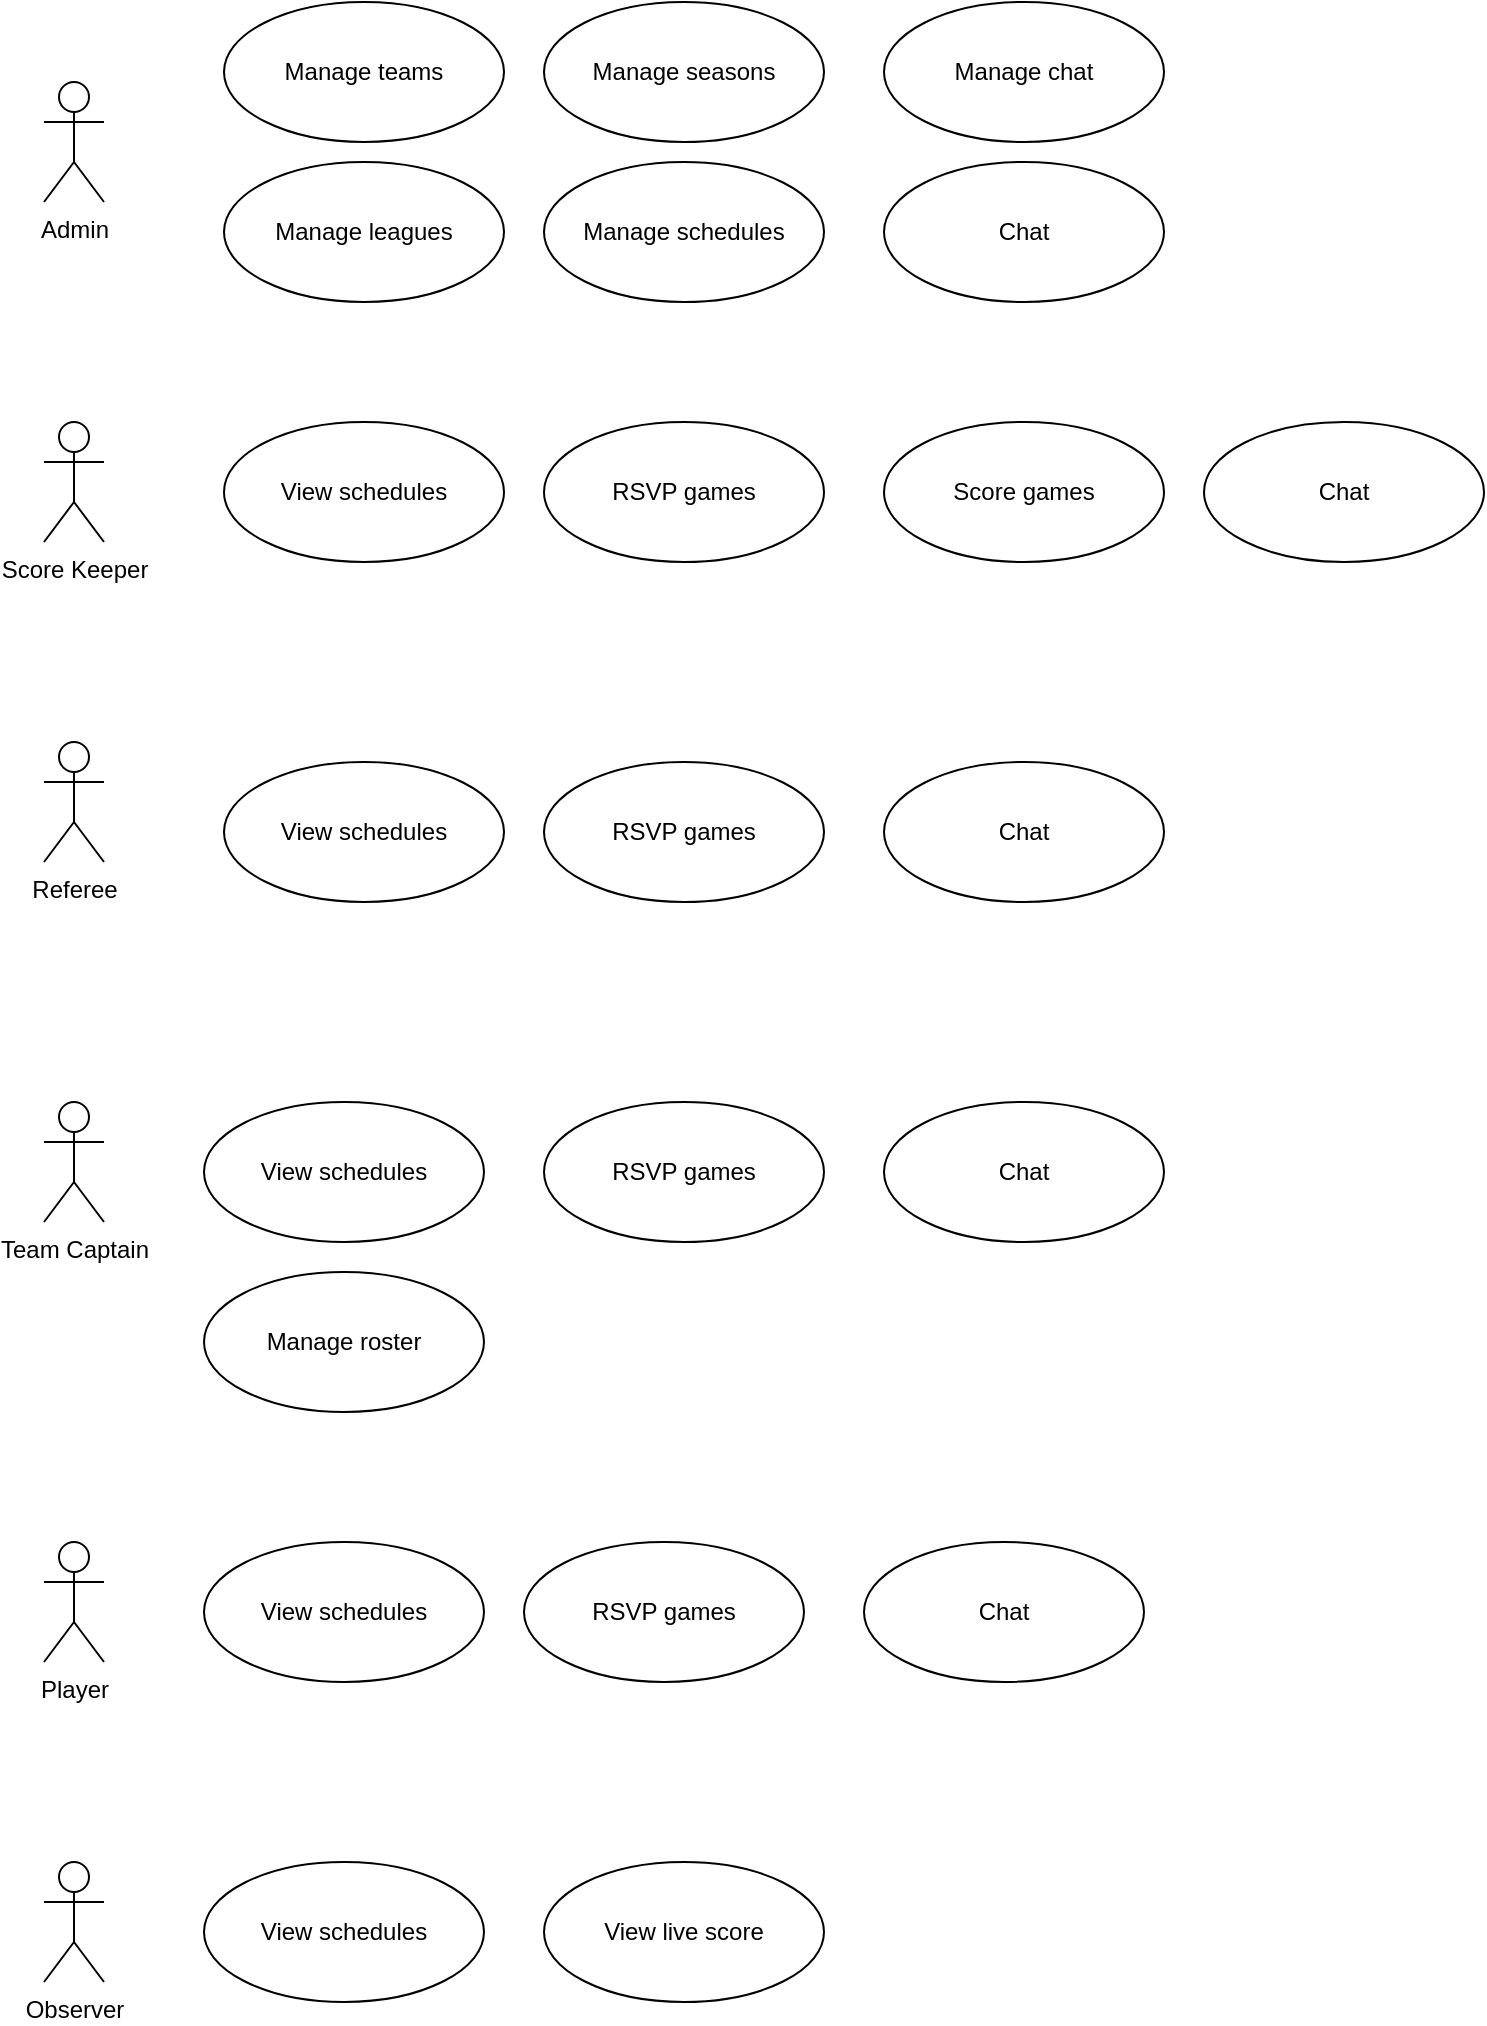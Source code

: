 <mxfile>
    <diagram id="R3Vz8XFpFHR1-KgIP9JI" name="Page-1">
        <mxGraphModel dx="2321" dy="1455" grid="1" gridSize="10" guides="1" tooltips="1" connect="1" arrows="1" fold="1" page="0" pageScale="1" pageWidth="1920" pageHeight="1200" background="none" math="0" shadow="0">
            <root>
                <mxCell id="0"/>
                <mxCell id="1" parent="0"/>
                <mxCell id="2" value="Admin" style="shape=umlActor;verticalLabelPosition=bottom;verticalAlign=top;html=1;rounded=1;" vertex="1" parent="1">
                    <mxGeometry x="320" y="130" width="30" height="60" as="geometry"/>
                </mxCell>
                <mxCell id="3" value="Manage teams" style="ellipse;whiteSpace=wrap;html=1;rounded=1;" vertex="1" parent="1">
                    <mxGeometry x="410" y="90" width="140" height="70" as="geometry"/>
                </mxCell>
                <mxCell id="8" value="Referee&lt;br&gt;" style="shape=umlActor;verticalLabelPosition=bottom;verticalAlign=top;html=1;rounded=1;" vertex="1" parent="1">
                    <mxGeometry x="320" y="460" width="30" height="60" as="geometry"/>
                </mxCell>
                <mxCell id="9" value="Score Keeper" style="shape=umlActor;verticalLabelPosition=bottom;verticalAlign=top;html=1;rounded=1;" vertex="1" parent="1">
                    <mxGeometry x="320" y="300" width="30" height="60" as="geometry"/>
                </mxCell>
                <mxCell id="10" value="Team Captain" style="shape=umlActor;verticalLabelPosition=bottom;verticalAlign=top;html=1;rounded=1;" vertex="1" parent="1">
                    <mxGeometry x="320" y="640" width="30" height="60" as="geometry"/>
                </mxCell>
                <mxCell id="11" value="Player" style="shape=umlActor;verticalLabelPosition=bottom;verticalAlign=top;html=1;rounded=1;" vertex="1" parent="1">
                    <mxGeometry x="320" y="860" width="30" height="60" as="geometry"/>
                </mxCell>
                <mxCell id="12" value="Observer" style="shape=umlActor;verticalLabelPosition=bottom;verticalAlign=top;html=1;rounded=1;" vertex="1" parent="1">
                    <mxGeometry x="320" y="1020" width="30" height="60" as="geometry"/>
                </mxCell>
                <mxCell id="17" value="Manage seasons" style="ellipse;whiteSpace=wrap;html=1;rounded=1;" vertex="1" parent="1">
                    <mxGeometry x="570" y="90" width="140" height="70" as="geometry"/>
                </mxCell>
                <mxCell id="18" value="Manage schedules" style="ellipse;whiteSpace=wrap;html=1;rounded=1;" vertex="1" parent="1">
                    <mxGeometry x="570" y="170" width="140" height="70" as="geometry"/>
                </mxCell>
                <mxCell id="19" value="Manage leagues" style="ellipse;whiteSpace=wrap;html=1;rounded=1;" vertex="1" parent="1">
                    <mxGeometry x="410" y="170" width="140" height="70" as="geometry"/>
                </mxCell>
                <mxCell id="20" value="Manage chat" style="ellipse;whiteSpace=wrap;html=1;rounded=1;" vertex="1" parent="1">
                    <mxGeometry x="740" y="90" width="140" height="70" as="geometry"/>
                </mxCell>
                <mxCell id="21" value="Chat" style="ellipse;whiteSpace=wrap;html=1;rounded=1;" vertex="1" parent="1">
                    <mxGeometry x="740" y="170" width="140" height="70" as="geometry"/>
                </mxCell>
                <mxCell id="25" value="View schedules" style="ellipse;whiteSpace=wrap;html=1;rounded=1;" vertex="1" parent="1">
                    <mxGeometry x="410" y="300" width="140" height="70" as="geometry"/>
                </mxCell>
                <mxCell id="26" value="Score games" style="ellipse;whiteSpace=wrap;html=1;rounded=1;" vertex="1" parent="1">
                    <mxGeometry x="740" y="300" width="140" height="70" as="geometry"/>
                </mxCell>
                <mxCell id="27" value="Chat" style="ellipse;whiteSpace=wrap;html=1;rounded=1;" vertex="1" parent="1">
                    <mxGeometry x="900" y="300" width="140" height="70" as="geometry"/>
                </mxCell>
                <mxCell id="28" value="View schedules" style="ellipse;whiteSpace=wrap;html=1;rounded=1;" vertex="1" parent="1">
                    <mxGeometry x="410" y="470" width="140" height="70" as="geometry"/>
                </mxCell>
                <mxCell id="30" value="Chat" style="ellipse;whiteSpace=wrap;html=1;rounded=1;" vertex="1" parent="1">
                    <mxGeometry x="740" y="470" width="140" height="70" as="geometry"/>
                </mxCell>
                <mxCell id="31" value="View schedules" style="ellipse;whiteSpace=wrap;html=1;rounded=1;" vertex="1" parent="1">
                    <mxGeometry x="400" y="640" width="140" height="70" as="geometry"/>
                </mxCell>
                <mxCell id="32" value="Chat" style="ellipse;whiteSpace=wrap;html=1;rounded=1;" vertex="1" parent="1">
                    <mxGeometry x="740" y="640" width="140" height="70" as="geometry"/>
                </mxCell>
                <mxCell id="35" value="RSVP games" style="ellipse;whiteSpace=wrap;html=1;rounded=1;" vertex="1" parent="1">
                    <mxGeometry x="570" y="470" width="140" height="70" as="geometry"/>
                </mxCell>
                <mxCell id="36" value="RSVP games" style="ellipse;whiteSpace=wrap;html=1;rounded=1;" vertex="1" parent="1">
                    <mxGeometry x="570" y="300" width="140" height="70" as="geometry"/>
                </mxCell>
                <mxCell id="37" value="RSVP games" style="ellipse;whiteSpace=wrap;html=1;rounded=1;" vertex="1" parent="1">
                    <mxGeometry x="570" y="640" width="140" height="70" as="geometry"/>
                </mxCell>
                <mxCell id="38" value="Manage roster" style="ellipse;whiteSpace=wrap;html=1;rounded=1;" vertex="1" parent="1">
                    <mxGeometry x="400" y="725" width="140" height="70" as="geometry"/>
                </mxCell>
                <mxCell id="39" value="Chat" style="ellipse;whiteSpace=wrap;html=1;rounded=1;" vertex="1" parent="1">
                    <mxGeometry x="730" y="860" width="140" height="70" as="geometry"/>
                </mxCell>
                <mxCell id="40" value="View schedules" style="ellipse;whiteSpace=wrap;html=1;rounded=1;" vertex="1" parent="1">
                    <mxGeometry x="400" y="860" width="140" height="70" as="geometry"/>
                </mxCell>
                <mxCell id="41" value="RSVP games" style="ellipse;whiteSpace=wrap;html=1;rounded=1;" vertex="1" parent="1">
                    <mxGeometry x="560" y="860" width="140" height="70" as="geometry"/>
                </mxCell>
                <mxCell id="42" value="View schedules" style="ellipse;whiteSpace=wrap;html=1;rounded=1;" vertex="1" parent="1">
                    <mxGeometry x="400" y="1020" width="140" height="70" as="geometry"/>
                </mxCell>
                <mxCell id="43" value="View live score" style="ellipse;whiteSpace=wrap;html=1;rounded=1;" vertex="1" parent="1">
                    <mxGeometry x="570" y="1020" width="140" height="70" as="geometry"/>
                </mxCell>
            </root>
        </mxGraphModel>
    </diagram>
</mxfile>
